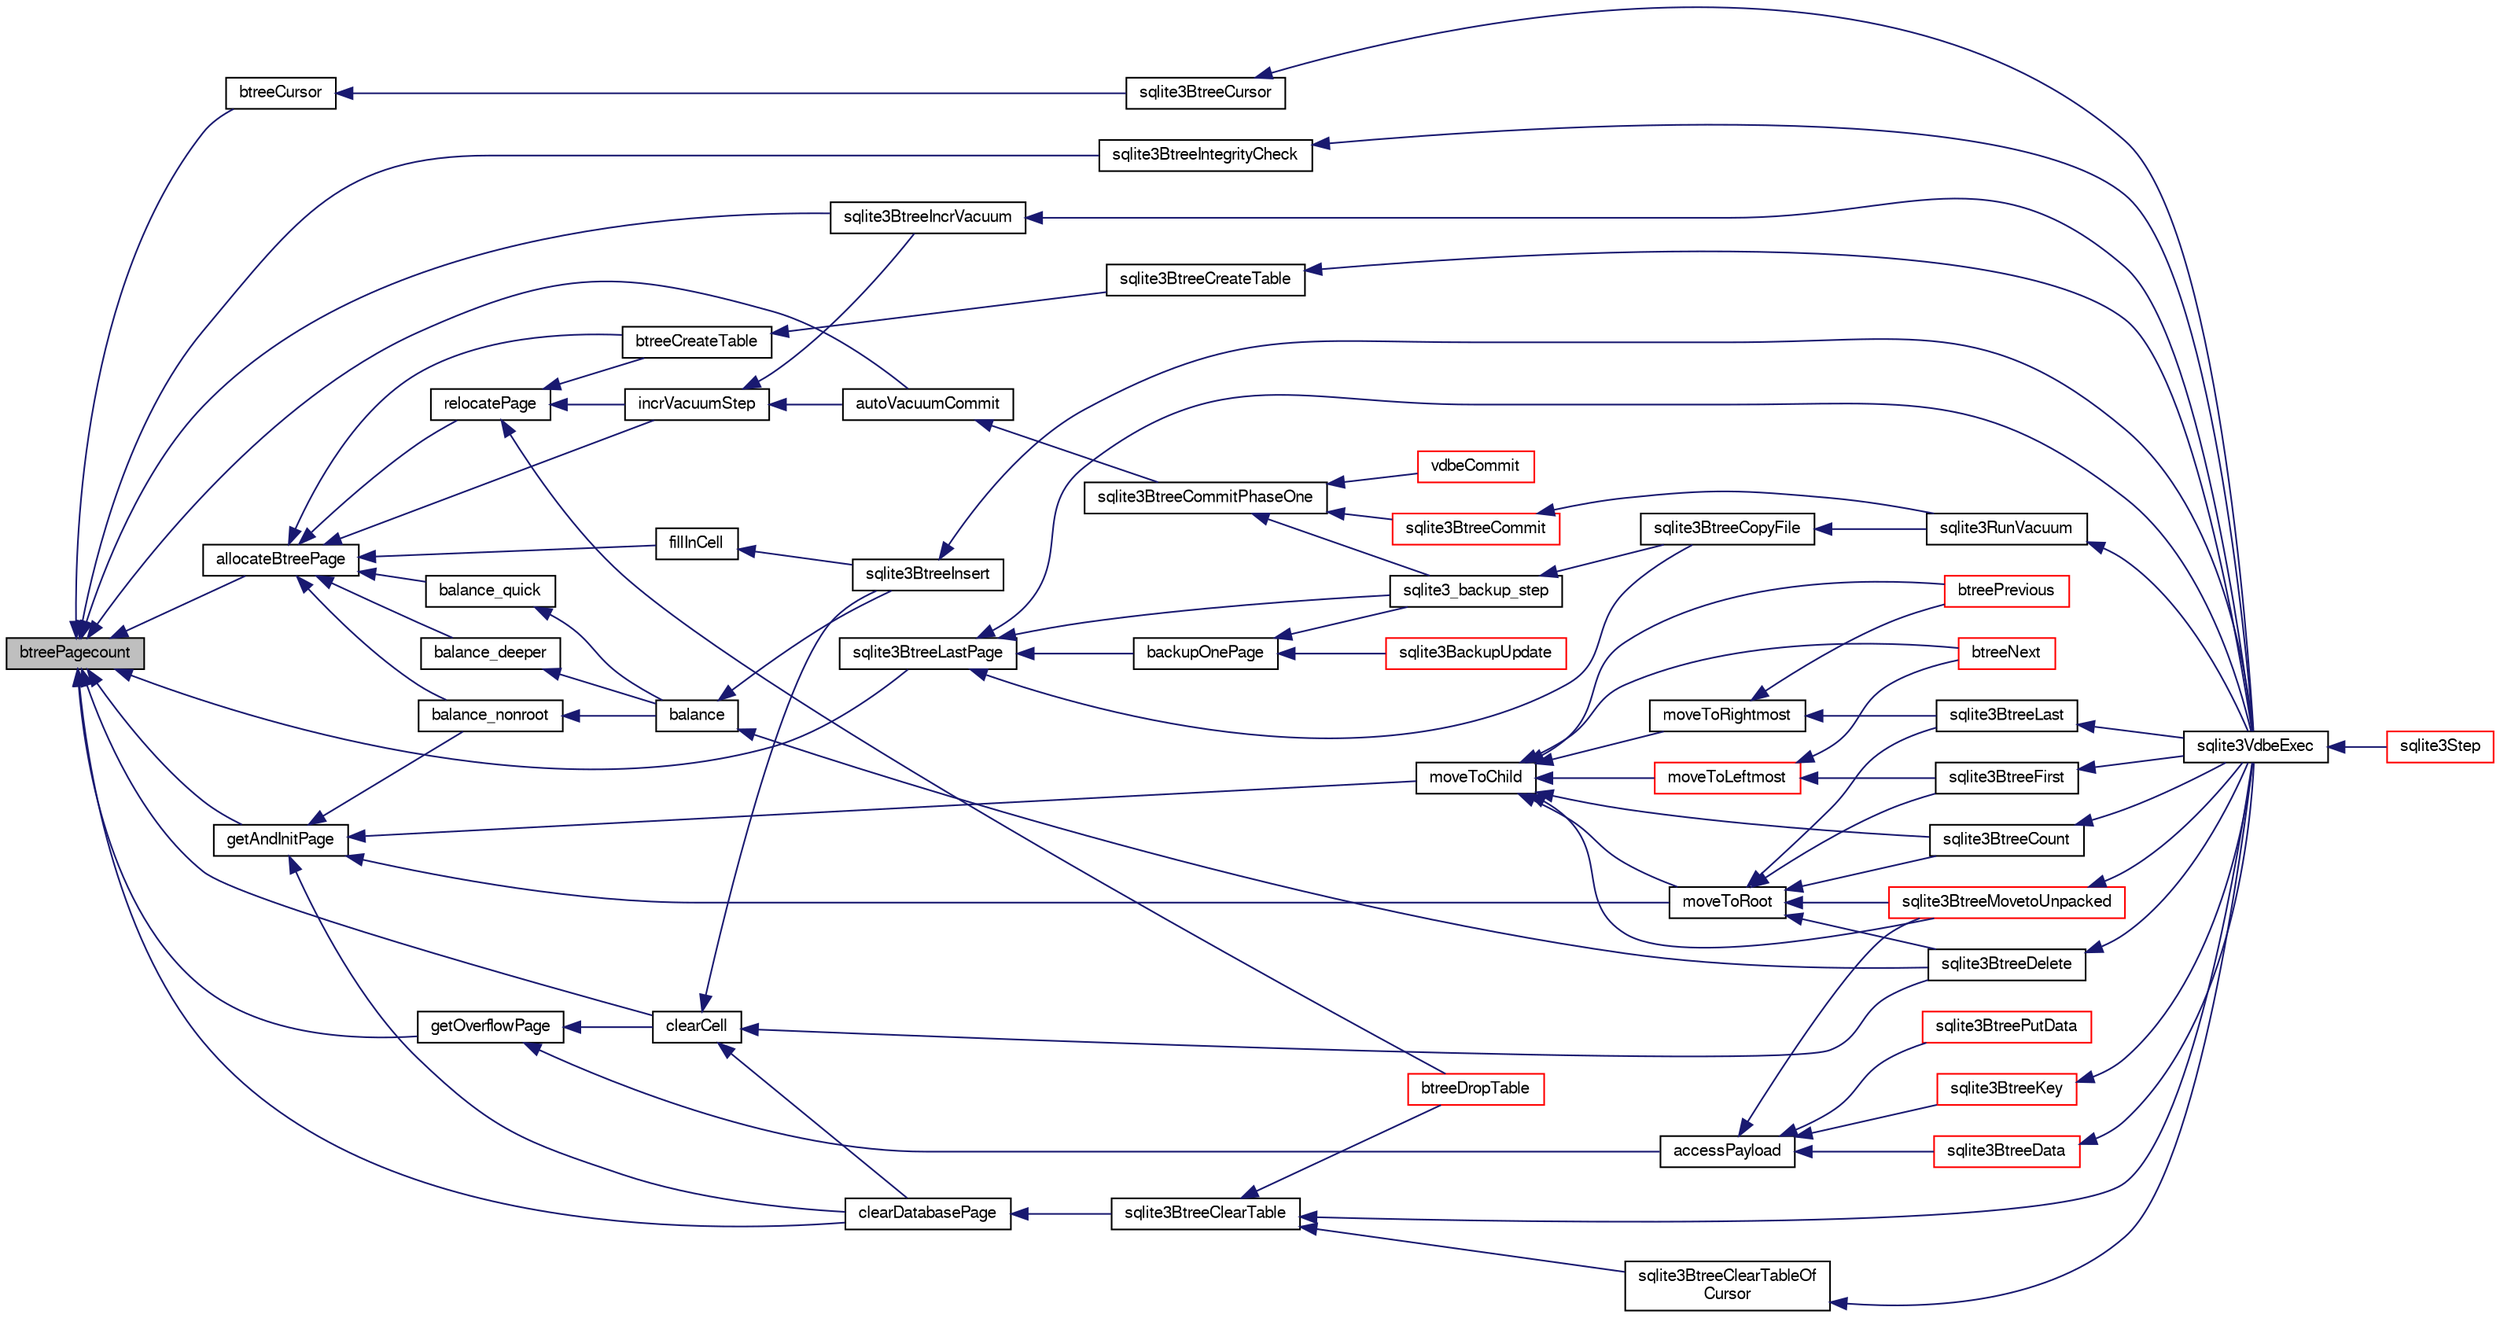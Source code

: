 digraph "btreePagecount"
{
  edge [fontname="FreeSans",fontsize="10",labelfontname="FreeSans",labelfontsize="10"];
  node [fontname="FreeSans",fontsize="10",shape=record];
  rankdir="LR";
  Node29953 [label="btreePagecount",height=0.2,width=0.4,color="black", fillcolor="grey75", style="filled", fontcolor="black"];
  Node29953 -> Node29954 [dir="back",color="midnightblue",fontsize="10",style="solid",fontname="FreeSans"];
  Node29954 [label="sqlite3BtreeLastPage",height=0.2,width=0.4,color="black", fillcolor="white", style="filled",URL="$sqlite3_8c.html#ad098765ff19e404329c836462c185d95"];
  Node29954 -> Node29955 [dir="back",color="midnightblue",fontsize="10",style="solid",fontname="FreeSans"];
  Node29955 [label="backupOnePage",height=0.2,width=0.4,color="black", fillcolor="white", style="filled",URL="$sqlite3_8c.html#a7efb6a8380d746b14e73db99ad3428a2"];
  Node29955 -> Node29956 [dir="back",color="midnightblue",fontsize="10",style="solid",fontname="FreeSans"];
  Node29956 [label="sqlite3_backup_step",height=0.2,width=0.4,color="black", fillcolor="white", style="filled",URL="$sqlite3_8h.html#a1699b75e98d082eebc465a9e64c35269"];
  Node29956 -> Node29957 [dir="back",color="midnightblue",fontsize="10",style="solid",fontname="FreeSans"];
  Node29957 [label="sqlite3BtreeCopyFile",height=0.2,width=0.4,color="black", fillcolor="white", style="filled",URL="$sqlite3_8c.html#a4d9e19a79f0d5c1dfcef0bd137ae83f9"];
  Node29957 -> Node29958 [dir="back",color="midnightblue",fontsize="10",style="solid",fontname="FreeSans"];
  Node29958 [label="sqlite3RunVacuum",height=0.2,width=0.4,color="black", fillcolor="white", style="filled",URL="$sqlite3_8c.html#a5e83ddc7b3e7e8e79ad5d1fc92de1d2f"];
  Node29958 -> Node29959 [dir="back",color="midnightblue",fontsize="10",style="solid",fontname="FreeSans"];
  Node29959 [label="sqlite3VdbeExec",height=0.2,width=0.4,color="black", fillcolor="white", style="filled",URL="$sqlite3_8c.html#a8ce40a614bdc56719c4d642b1e4dfb21"];
  Node29959 -> Node29960 [dir="back",color="midnightblue",fontsize="10",style="solid",fontname="FreeSans"];
  Node29960 [label="sqlite3Step",height=0.2,width=0.4,color="red", fillcolor="white", style="filled",URL="$sqlite3_8c.html#a3f2872e873e2758a4beedad1d5113554"];
  Node29955 -> Node30217 [dir="back",color="midnightblue",fontsize="10",style="solid",fontname="FreeSans"];
  Node30217 [label="sqlite3BackupUpdate",height=0.2,width=0.4,color="red", fillcolor="white", style="filled",URL="$sqlite3_8c.html#a928fd0b03c8d689beb3b81d73e9c713c"];
  Node29954 -> Node29956 [dir="back",color="midnightblue",fontsize="10",style="solid",fontname="FreeSans"];
  Node29954 -> Node29957 [dir="back",color="midnightblue",fontsize="10",style="solid",fontname="FreeSans"];
  Node29954 -> Node29959 [dir="back",color="midnightblue",fontsize="10",style="solid",fontname="FreeSans"];
  Node29953 -> Node30242 [dir="back",color="midnightblue",fontsize="10",style="solid",fontname="FreeSans"];
  Node30242 [label="getAndInitPage",height=0.2,width=0.4,color="black", fillcolor="white", style="filled",URL="$sqlite3_8c.html#ae85122d12808231a8d58459440a405ab"];
  Node30242 -> Node30243 [dir="back",color="midnightblue",fontsize="10",style="solid",fontname="FreeSans"];
  Node30243 [label="moveToChild",height=0.2,width=0.4,color="black", fillcolor="white", style="filled",URL="$sqlite3_8c.html#a1dbea539dd841af085ba1e1390922237"];
  Node30243 -> Node30244 [dir="back",color="midnightblue",fontsize="10",style="solid",fontname="FreeSans"];
  Node30244 [label="moveToRoot",height=0.2,width=0.4,color="black", fillcolor="white", style="filled",URL="$sqlite3_8c.html#a2b8fb9bf88e10e7e4dedc8da64e7e956"];
  Node30244 -> Node30245 [dir="back",color="midnightblue",fontsize="10",style="solid",fontname="FreeSans"];
  Node30245 [label="sqlite3BtreeFirst",height=0.2,width=0.4,color="black", fillcolor="white", style="filled",URL="$sqlite3_8c.html#a1e6ef22f77a31436c5918e4b05403093"];
  Node30245 -> Node29959 [dir="back",color="midnightblue",fontsize="10",style="solid",fontname="FreeSans"];
  Node30244 -> Node30246 [dir="back",color="midnightblue",fontsize="10",style="solid",fontname="FreeSans"];
  Node30246 [label="sqlite3BtreeLast",height=0.2,width=0.4,color="black", fillcolor="white", style="filled",URL="$sqlite3_8c.html#a2ce629e6262037373b2dc2e3caf474c0"];
  Node30246 -> Node29959 [dir="back",color="midnightblue",fontsize="10",style="solid",fontname="FreeSans"];
  Node30244 -> Node30247 [dir="back",color="midnightblue",fontsize="10",style="solid",fontname="FreeSans"];
  Node30247 [label="sqlite3BtreeMovetoUnpacked",height=0.2,width=0.4,color="red", fillcolor="white", style="filled",URL="$sqlite3_8c.html#a6d0b5aed55d5e85a0a6bfcae169fe579"];
  Node30247 -> Node29959 [dir="back",color="midnightblue",fontsize="10",style="solid",fontname="FreeSans"];
  Node30244 -> Node30253 [dir="back",color="midnightblue",fontsize="10",style="solid",fontname="FreeSans"];
  Node30253 [label="sqlite3BtreeDelete",height=0.2,width=0.4,color="black", fillcolor="white", style="filled",URL="$sqlite3_8c.html#a65c40cd7ec987dbd25392a180f388fe7"];
  Node30253 -> Node29959 [dir="back",color="midnightblue",fontsize="10",style="solid",fontname="FreeSans"];
  Node30244 -> Node30254 [dir="back",color="midnightblue",fontsize="10",style="solid",fontname="FreeSans"];
  Node30254 [label="sqlite3BtreeCount",height=0.2,width=0.4,color="black", fillcolor="white", style="filled",URL="$sqlite3_8c.html#ab162651b72ea609cf8e8fcd3d3320517"];
  Node30254 -> Node29959 [dir="back",color="midnightblue",fontsize="10",style="solid",fontname="FreeSans"];
  Node30243 -> Node30255 [dir="back",color="midnightblue",fontsize="10",style="solid",fontname="FreeSans"];
  Node30255 [label="moveToLeftmost",height=0.2,width=0.4,color="red", fillcolor="white", style="filled",URL="$sqlite3_8c.html#ae612f0a49a92eb71d75f018bd3c55400"];
  Node30255 -> Node30245 [dir="back",color="midnightblue",fontsize="10",style="solid",fontname="FreeSans"];
  Node30255 -> Node30256 [dir="back",color="midnightblue",fontsize="10",style="solid",fontname="FreeSans"];
  Node30256 [label="btreeNext",height=0.2,width=0.4,color="red", fillcolor="white", style="filled",URL="$sqlite3_8c.html#a937623744e3658bd068b8ad99e87c356"];
  Node30243 -> Node30261 [dir="back",color="midnightblue",fontsize="10",style="solid",fontname="FreeSans"];
  Node30261 [label="moveToRightmost",height=0.2,width=0.4,color="black", fillcolor="white", style="filled",URL="$sqlite3_8c.html#a0f818654466695149ef54b1cdc16887d"];
  Node30261 -> Node30246 [dir="back",color="midnightblue",fontsize="10",style="solid",fontname="FreeSans"];
  Node30261 -> Node30262 [dir="back",color="midnightblue",fontsize="10",style="solid",fontname="FreeSans"];
  Node30262 [label="btreePrevious",height=0.2,width=0.4,color="red", fillcolor="white", style="filled",URL="$sqlite3_8c.html#a6b41260c8b5d49d50962296ee829b244"];
  Node30243 -> Node30247 [dir="back",color="midnightblue",fontsize="10",style="solid",fontname="FreeSans"];
  Node30243 -> Node30256 [dir="back",color="midnightblue",fontsize="10",style="solid",fontname="FreeSans"];
  Node30243 -> Node30262 [dir="back",color="midnightblue",fontsize="10",style="solid",fontname="FreeSans"];
  Node30243 -> Node30254 [dir="back",color="midnightblue",fontsize="10",style="solid",fontname="FreeSans"];
  Node30242 -> Node30244 [dir="back",color="midnightblue",fontsize="10",style="solid",fontname="FreeSans"];
  Node30242 -> Node30264 [dir="back",color="midnightblue",fontsize="10",style="solid",fontname="FreeSans"];
  Node30264 [label="balance_nonroot",height=0.2,width=0.4,color="black", fillcolor="white", style="filled",URL="$sqlite3_8c.html#a513ba5c0beb3462a4b60064469f1539d"];
  Node30264 -> Node30265 [dir="back",color="midnightblue",fontsize="10",style="solid",fontname="FreeSans"];
  Node30265 [label="balance",height=0.2,width=0.4,color="black", fillcolor="white", style="filled",URL="$sqlite3_8c.html#a173f7c872fb68ccd3a20440d640b66c7"];
  Node30265 -> Node30250 [dir="back",color="midnightblue",fontsize="10",style="solid",fontname="FreeSans"];
  Node30250 [label="sqlite3BtreeInsert",height=0.2,width=0.4,color="black", fillcolor="white", style="filled",URL="$sqlite3_8c.html#aa6c6b68ed28d38984e5fa329794d7f02"];
  Node30250 -> Node29959 [dir="back",color="midnightblue",fontsize="10",style="solid",fontname="FreeSans"];
  Node30265 -> Node30253 [dir="back",color="midnightblue",fontsize="10",style="solid",fontname="FreeSans"];
  Node30242 -> Node30266 [dir="back",color="midnightblue",fontsize="10",style="solid",fontname="FreeSans"];
  Node30266 [label="clearDatabasePage",height=0.2,width=0.4,color="black", fillcolor="white", style="filled",URL="$sqlite3_8c.html#aecc3046a56feeeabd3ca93c0685e35d5"];
  Node30266 -> Node30267 [dir="back",color="midnightblue",fontsize="10",style="solid",fontname="FreeSans"];
  Node30267 [label="sqlite3BtreeClearTable",height=0.2,width=0.4,color="black", fillcolor="white", style="filled",URL="$sqlite3_8c.html#ac2fcbee7dcc155d776ecf9d5151f3872"];
  Node30267 -> Node30268 [dir="back",color="midnightblue",fontsize="10",style="solid",fontname="FreeSans"];
  Node30268 [label="sqlite3BtreeClearTableOf\lCursor",height=0.2,width=0.4,color="black", fillcolor="white", style="filled",URL="$sqlite3_8c.html#a31f4ef273f0625b74b993177f5903454"];
  Node30268 -> Node29959 [dir="back",color="midnightblue",fontsize="10",style="solid",fontname="FreeSans"];
  Node30267 -> Node30269 [dir="back",color="midnightblue",fontsize="10",style="solid",fontname="FreeSans"];
  Node30269 [label="btreeDropTable",height=0.2,width=0.4,color="red", fillcolor="white", style="filled",URL="$sqlite3_8c.html#abba4061ea34842db278e91f537d2c2ff"];
  Node30267 -> Node29959 [dir="back",color="midnightblue",fontsize="10",style="solid",fontname="FreeSans"];
  Node29953 -> Node30273 [dir="back",color="midnightblue",fontsize="10",style="solid",fontname="FreeSans"];
  Node30273 [label="sqlite3BtreeIncrVacuum",height=0.2,width=0.4,color="black", fillcolor="white", style="filled",URL="$sqlite3_8c.html#a0b4c98acfd785fc6d5dc5c3237030318"];
  Node30273 -> Node29959 [dir="back",color="midnightblue",fontsize="10",style="solid",fontname="FreeSans"];
  Node29953 -> Node30274 [dir="back",color="midnightblue",fontsize="10",style="solid",fontname="FreeSans"];
  Node30274 [label="autoVacuumCommit",height=0.2,width=0.4,color="black", fillcolor="white", style="filled",URL="$sqlite3_8c.html#a809d22c6311135ae3048adf41febaef0"];
  Node30274 -> Node30275 [dir="back",color="midnightblue",fontsize="10",style="solid",fontname="FreeSans"];
  Node30275 [label="sqlite3BtreeCommitPhaseOne",height=0.2,width=0.4,color="black", fillcolor="white", style="filled",URL="$sqlite3_8c.html#ae266cba101e64ad99a166f237532e262"];
  Node30275 -> Node30276 [dir="back",color="midnightblue",fontsize="10",style="solid",fontname="FreeSans"];
  Node30276 [label="sqlite3BtreeCommit",height=0.2,width=0.4,color="red", fillcolor="white", style="filled",URL="$sqlite3_8c.html#a8e56ab314556935f9f73080147d26419"];
  Node30276 -> Node29958 [dir="back",color="midnightblue",fontsize="10",style="solid",fontname="FreeSans"];
  Node30275 -> Node29956 [dir="back",color="midnightblue",fontsize="10",style="solid",fontname="FreeSans"];
  Node30275 -> Node30277 [dir="back",color="midnightblue",fontsize="10",style="solid",fontname="FreeSans"];
  Node30277 [label="vdbeCommit",height=0.2,width=0.4,color="red", fillcolor="white", style="filled",URL="$sqlite3_8c.html#a5d7f1e0625451b987728f600cfe1b92d"];
  Node29953 -> Node30341 [dir="back",color="midnightblue",fontsize="10",style="solid",fontname="FreeSans"];
  Node30341 [label="btreeCursor",height=0.2,width=0.4,color="black", fillcolor="white", style="filled",URL="$sqlite3_8c.html#a9830bfee9b343086d4443618b13ad4fd"];
  Node30341 -> Node30342 [dir="back",color="midnightblue",fontsize="10",style="solid",fontname="FreeSans"];
  Node30342 [label="sqlite3BtreeCursor",height=0.2,width=0.4,color="black", fillcolor="white", style="filled",URL="$sqlite3_8c.html#abd140657aba42c5f3ed6c7e17d99aa50"];
  Node30342 -> Node29959 [dir="back",color="midnightblue",fontsize="10",style="solid",fontname="FreeSans"];
  Node29953 -> Node30281 [dir="back",color="midnightblue",fontsize="10",style="solid",fontname="FreeSans"];
  Node30281 [label="getOverflowPage",height=0.2,width=0.4,color="black", fillcolor="white", style="filled",URL="$sqlite3_8c.html#af907f898e049d621e2c9dc1ed1d63cf4"];
  Node30281 -> Node30282 [dir="back",color="midnightblue",fontsize="10",style="solid",fontname="FreeSans"];
  Node30282 [label="accessPayload",height=0.2,width=0.4,color="black", fillcolor="white", style="filled",URL="$sqlite3_8c.html#acf70e6d3cb6afd54d677b3dffb6959d2"];
  Node30282 -> Node30283 [dir="back",color="midnightblue",fontsize="10",style="solid",fontname="FreeSans"];
  Node30283 [label="sqlite3BtreeKey",height=0.2,width=0.4,color="red", fillcolor="white", style="filled",URL="$sqlite3_8c.html#ac2d5b22a7aae9c57b8a4ef7be643c1cd"];
  Node30283 -> Node29959 [dir="back",color="midnightblue",fontsize="10",style="solid",fontname="FreeSans"];
  Node30282 -> Node30291 [dir="back",color="midnightblue",fontsize="10",style="solid",fontname="FreeSans"];
  Node30291 [label="sqlite3BtreeData",height=0.2,width=0.4,color="red", fillcolor="white", style="filled",URL="$sqlite3_8c.html#a1790f0a3e62aea4361ab60996272a78c"];
  Node30291 -> Node29959 [dir="back",color="midnightblue",fontsize="10",style="solid",fontname="FreeSans"];
  Node30282 -> Node30247 [dir="back",color="midnightblue",fontsize="10",style="solid",fontname="FreeSans"];
  Node30282 -> Node30287 [dir="back",color="midnightblue",fontsize="10",style="solid",fontname="FreeSans"];
  Node30287 [label="sqlite3BtreePutData",height=0.2,width=0.4,color="red", fillcolor="white", style="filled",URL="$sqlite3_8c.html#a3de4f8662e8ea70d283bd57db1152a4c"];
  Node30281 -> Node30292 [dir="back",color="midnightblue",fontsize="10",style="solid",fontname="FreeSans"];
  Node30292 [label="clearCell",height=0.2,width=0.4,color="black", fillcolor="white", style="filled",URL="$sqlite3_8c.html#acde9692b1b53b7e35fa3ee62c01a0341"];
  Node30292 -> Node30250 [dir="back",color="midnightblue",fontsize="10",style="solid",fontname="FreeSans"];
  Node30292 -> Node30253 [dir="back",color="midnightblue",fontsize="10",style="solid",fontname="FreeSans"];
  Node30292 -> Node30266 [dir="back",color="midnightblue",fontsize="10",style="solid",fontname="FreeSans"];
  Node29953 -> Node30293 [dir="back",color="midnightblue",fontsize="10",style="solid",fontname="FreeSans"];
  Node30293 [label="allocateBtreePage",height=0.2,width=0.4,color="black", fillcolor="white", style="filled",URL="$sqlite3_8c.html#ae84ce1103eabfe9455a6a59e6cec4a33"];
  Node30293 -> Node30271 [dir="back",color="midnightblue",fontsize="10",style="solid",fontname="FreeSans"];
  Node30271 [label="relocatePage",height=0.2,width=0.4,color="black", fillcolor="white", style="filled",URL="$sqlite3_8c.html#af8fb5934ff87b02845c89350c57fd2bc"];
  Node30271 -> Node30272 [dir="back",color="midnightblue",fontsize="10",style="solid",fontname="FreeSans"];
  Node30272 [label="incrVacuumStep",height=0.2,width=0.4,color="black", fillcolor="white", style="filled",URL="$sqlite3_8c.html#a68a85130a567f1700dc0907ec9227892"];
  Node30272 -> Node30273 [dir="back",color="midnightblue",fontsize="10",style="solid",fontname="FreeSans"];
  Node30272 -> Node30274 [dir="back",color="midnightblue",fontsize="10",style="solid",fontname="FreeSans"];
  Node30271 -> Node30278 [dir="back",color="midnightblue",fontsize="10",style="solid",fontname="FreeSans"];
  Node30278 [label="btreeCreateTable",height=0.2,width=0.4,color="black", fillcolor="white", style="filled",URL="$sqlite3_8c.html#a48e09eaac366a6b585edd02553872954"];
  Node30278 -> Node30279 [dir="back",color="midnightblue",fontsize="10",style="solid",fontname="FreeSans"];
  Node30279 [label="sqlite3BtreeCreateTable",height=0.2,width=0.4,color="black", fillcolor="white", style="filled",URL="$sqlite3_8c.html#a1a9ef91a0faff12254ec3f58cade3291"];
  Node30279 -> Node29959 [dir="back",color="midnightblue",fontsize="10",style="solid",fontname="FreeSans"];
  Node30271 -> Node30269 [dir="back",color="midnightblue",fontsize="10",style="solid",fontname="FreeSans"];
  Node30293 -> Node30272 [dir="back",color="midnightblue",fontsize="10",style="solid",fontname="FreeSans"];
  Node30293 -> Node30294 [dir="back",color="midnightblue",fontsize="10",style="solid",fontname="FreeSans"];
  Node30294 [label="fillInCell",height=0.2,width=0.4,color="black", fillcolor="white", style="filled",URL="$sqlite3_8c.html#ab66a77004cf93954f2aae7e52a4e51a7"];
  Node30294 -> Node30250 [dir="back",color="midnightblue",fontsize="10",style="solid",fontname="FreeSans"];
  Node30293 -> Node30295 [dir="back",color="midnightblue",fontsize="10",style="solid",fontname="FreeSans"];
  Node30295 [label="balance_quick",height=0.2,width=0.4,color="black", fillcolor="white", style="filled",URL="$sqlite3_8c.html#a92f1869a02b8b9196e5ea7ed2e61c328"];
  Node30295 -> Node30265 [dir="back",color="midnightblue",fontsize="10",style="solid",fontname="FreeSans"];
  Node30293 -> Node30264 [dir="back",color="midnightblue",fontsize="10",style="solid",fontname="FreeSans"];
  Node30293 -> Node30296 [dir="back",color="midnightblue",fontsize="10",style="solid",fontname="FreeSans"];
  Node30296 [label="balance_deeper",height=0.2,width=0.4,color="black", fillcolor="white", style="filled",URL="$sqlite3_8c.html#af8eafba12a6ebc987cf6ae89f4cce1a8"];
  Node30296 -> Node30265 [dir="back",color="midnightblue",fontsize="10",style="solid",fontname="FreeSans"];
  Node30293 -> Node30278 [dir="back",color="midnightblue",fontsize="10",style="solid",fontname="FreeSans"];
  Node29953 -> Node30292 [dir="back",color="midnightblue",fontsize="10",style="solid",fontname="FreeSans"];
  Node29953 -> Node30266 [dir="back",color="midnightblue",fontsize="10",style="solid",fontname="FreeSans"];
  Node29953 -> Node30300 [dir="back",color="midnightblue",fontsize="10",style="solid",fontname="FreeSans"];
  Node30300 [label="sqlite3BtreeIntegrityCheck",height=0.2,width=0.4,color="black", fillcolor="white", style="filled",URL="$sqlite3_8c.html#aa00011902d9e5ba26452d147c43fa1d8"];
  Node30300 -> Node29959 [dir="back",color="midnightblue",fontsize="10",style="solid",fontname="FreeSans"];
}
